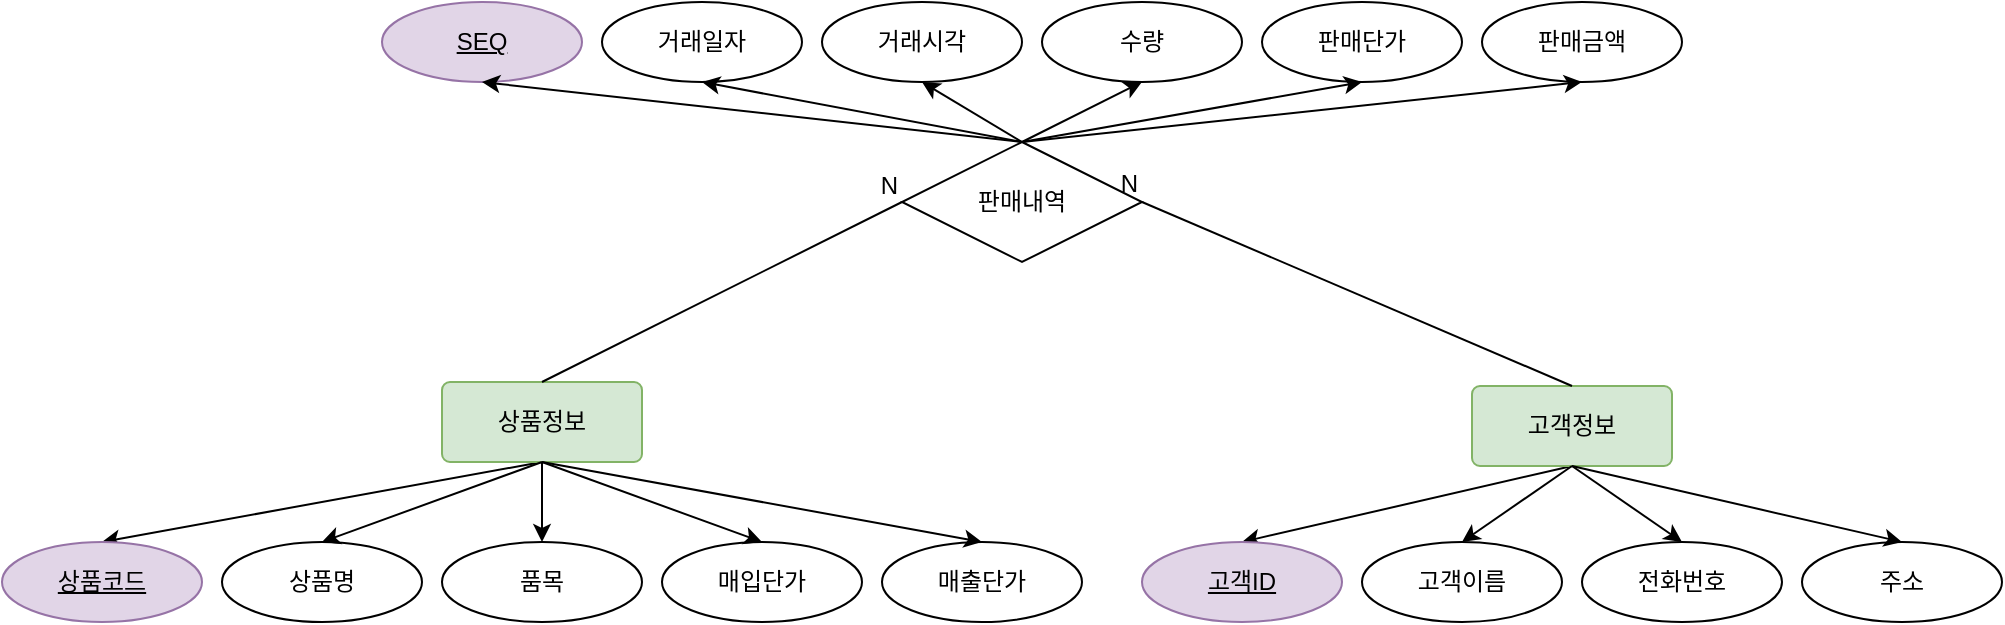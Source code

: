 <mxfile version="21.4.0" type="device">
  <diagram name="Page-1" id="5Zt_NkFfhDYSCGLa_Rtq">
    <mxGraphModel dx="1434" dy="756" grid="1" gridSize="10" guides="1" tooltips="1" connect="1" arrows="1" fold="1" page="1" pageScale="1" pageWidth="827" pageHeight="1169" math="0" shadow="0">
      <root>
        <mxCell id="0" />
        <mxCell id="1" parent="0" />
        <mxCell id="5adWnWENWzkSf7uFGZFs-7" style="rounded=0;orthogonalLoop=1;jettySize=auto;html=1;entryX=0.5;entryY=0;entryDx=0;entryDy=0;exitX=0.5;exitY=1;exitDx=0;exitDy=0;" edge="1" parent="1" source="5adWnWENWzkSf7uFGZFs-1" target="5adWnWENWzkSf7uFGZFs-2">
          <mxGeometry relative="1" as="geometry" />
        </mxCell>
        <mxCell id="5adWnWENWzkSf7uFGZFs-1" value="상품정보" style="rounded=1;arcSize=10;whiteSpace=wrap;html=1;align=center;fillColor=#d5e8d4;strokeColor=#82b366;" vertex="1" parent="1">
          <mxGeometry x="230" y="300" width="100" height="40" as="geometry" />
        </mxCell>
        <mxCell id="5adWnWENWzkSf7uFGZFs-2" value="상품코드" style="ellipse;whiteSpace=wrap;html=1;align=center;fontStyle=4;fillColor=#e1d5e7;strokeColor=#9673a6;" vertex="1" parent="1">
          <mxGeometry x="10" y="380" width="100" height="40" as="geometry" />
        </mxCell>
        <mxCell id="5adWnWENWzkSf7uFGZFs-3" value="상품명" style="ellipse;whiteSpace=wrap;html=1;align=center;" vertex="1" parent="1">
          <mxGeometry x="120" y="380" width="100" height="40" as="geometry" />
        </mxCell>
        <mxCell id="5adWnWENWzkSf7uFGZFs-4" value="품목" style="ellipse;whiteSpace=wrap;html=1;align=center;" vertex="1" parent="1">
          <mxGeometry x="230" y="380" width="100" height="40" as="geometry" />
        </mxCell>
        <mxCell id="5adWnWENWzkSf7uFGZFs-5" value="매입단가" style="ellipse;whiteSpace=wrap;html=1;align=center;" vertex="1" parent="1">
          <mxGeometry x="340" y="380" width="100" height="40" as="geometry" />
        </mxCell>
        <mxCell id="5adWnWENWzkSf7uFGZFs-6" value="매출단가" style="ellipse;whiteSpace=wrap;html=1;align=center;" vertex="1" parent="1">
          <mxGeometry x="450" y="380" width="100" height="40" as="geometry" />
        </mxCell>
        <mxCell id="5adWnWENWzkSf7uFGZFs-8" style="rounded=0;orthogonalLoop=1;jettySize=auto;html=1;entryX=0.5;entryY=0;entryDx=0;entryDy=0;exitX=0.5;exitY=1;exitDx=0;exitDy=0;" edge="1" parent="1" source="5adWnWENWzkSf7uFGZFs-1" target="5adWnWENWzkSf7uFGZFs-3">
          <mxGeometry relative="1" as="geometry">
            <mxPoint x="280" y="290" as="sourcePoint" />
            <mxPoint x="70" y="390" as="targetPoint" />
          </mxGeometry>
        </mxCell>
        <mxCell id="5adWnWENWzkSf7uFGZFs-9" style="rounded=0;orthogonalLoop=1;jettySize=auto;html=1;entryX=0.5;entryY=0;entryDx=0;entryDy=0;exitX=0.5;exitY=1;exitDx=0;exitDy=0;" edge="1" parent="1" source="5adWnWENWzkSf7uFGZFs-1" target="5adWnWENWzkSf7uFGZFs-4">
          <mxGeometry relative="1" as="geometry">
            <mxPoint x="280" y="290" as="sourcePoint" />
            <mxPoint x="180" y="390" as="targetPoint" />
          </mxGeometry>
        </mxCell>
        <mxCell id="5adWnWENWzkSf7uFGZFs-10" style="rounded=0;orthogonalLoop=1;jettySize=auto;html=1;entryX=0.5;entryY=0;entryDx=0;entryDy=0;exitX=0.5;exitY=1;exitDx=0;exitDy=0;" edge="1" parent="1" source="5adWnWENWzkSf7uFGZFs-1" target="5adWnWENWzkSf7uFGZFs-5">
          <mxGeometry relative="1" as="geometry">
            <mxPoint x="370" y="330" as="sourcePoint" />
            <mxPoint x="290" y="390" as="targetPoint" />
          </mxGeometry>
        </mxCell>
        <mxCell id="5adWnWENWzkSf7uFGZFs-11" style="rounded=0;orthogonalLoop=1;jettySize=auto;html=1;entryX=0.5;entryY=0;entryDx=0;entryDy=0;exitX=0.5;exitY=1;exitDx=0;exitDy=0;" edge="1" parent="1" source="5adWnWENWzkSf7uFGZFs-1" target="5adWnWENWzkSf7uFGZFs-6">
          <mxGeometry relative="1" as="geometry">
            <mxPoint x="280" y="290" as="sourcePoint" />
            <mxPoint x="400" y="390" as="targetPoint" />
          </mxGeometry>
        </mxCell>
        <mxCell id="5adWnWENWzkSf7uFGZFs-12" style="rounded=0;orthogonalLoop=1;jettySize=auto;html=1;entryX=0.5;entryY=0;entryDx=0;entryDy=0;exitX=0.5;exitY=1;exitDx=0;exitDy=0;" edge="1" source="5adWnWENWzkSf7uFGZFs-13" target="5adWnWENWzkSf7uFGZFs-14" parent="1">
          <mxGeometry relative="1" as="geometry" />
        </mxCell>
        <mxCell id="5adWnWENWzkSf7uFGZFs-13" value="고객정보" style="rounded=1;arcSize=10;whiteSpace=wrap;html=1;align=center;fillColor=#d5e8d4;strokeColor=#82b366;" vertex="1" parent="1">
          <mxGeometry x="745" y="302" width="100" height="40" as="geometry" />
        </mxCell>
        <mxCell id="5adWnWENWzkSf7uFGZFs-14" value="고객ID" style="ellipse;whiteSpace=wrap;html=1;align=center;fontStyle=4;fillColor=#e1d5e7;strokeColor=#9673a6;" vertex="1" parent="1">
          <mxGeometry x="580" y="380" width="100" height="40" as="geometry" />
        </mxCell>
        <mxCell id="5adWnWENWzkSf7uFGZFs-15" value="고객이름" style="ellipse;whiteSpace=wrap;html=1;align=center;" vertex="1" parent="1">
          <mxGeometry x="690" y="380" width="100" height="40" as="geometry" />
        </mxCell>
        <mxCell id="5adWnWENWzkSf7uFGZFs-16" value="전화번호" style="ellipse;whiteSpace=wrap;html=1;align=center;" vertex="1" parent="1">
          <mxGeometry x="800" y="380" width="100" height="40" as="geometry" />
        </mxCell>
        <mxCell id="5adWnWENWzkSf7uFGZFs-17" value="주소" style="ellipse;whiteSpace=wrap;html=1;align=center;" vertex="1" parent="1">
          <mxGeometry x="910" y="380" width="100" height="40" as="geometry" />
        </mxCell>
        <mxCell id="5adWnWENWzkSf7uFGZFs-19" style="rounded=0;orthogonalLoop=1;jettySize=auto;html=1;entryX=0.5;entryY=0;entryDx=0;entryDy=0;exitX=0.5;exitY=1;exitDx=0;exitDy=0;" edge="1" source="5adWnWENWzkSf7uFGZFs-13" target="5adWnWENWzkSf7uFGZFs-15" parent="1">
          <mxGeometry relative="1" as="geometry">
            <mxPoint x="850" y="290" as="sourcePoint" />
            <mxPoint x="640" y="390" as="targetPoint" />
          </mxGeometry>
        </mxCell>
        <mxCell id="5adWnWENWzkSf7uFGZFs-20" style="rounded=0;orthogonalLoop=1;jettySize=auto;html=1;entryX=0.5;entryY=0;entryDx=0;entryDy=0;exitX=0.5;exitY=1;exitDx=0;exitDy=0;" edge="1" source="5adWnWENWzkSf7uFGZFs-13" target="5adWnWENWzkSf7uFGZFs-16" parent="1">
          <mxGeometry relative="1" as="geometry">
            <mxPoint x="850" y="290" as="sourcePoint" />
            <mxPoint x="750" y="390" as="targetPoint" />
          </mxGeometry>
        </mxCell>
        <mxCell id="5adWnWENWzkSf7uFGZFs-21" style="rounded=0;orthogonalLoop=1;jettySize=auto;html=1;entryX=0.5;entryY=0;entryDx=0;entryDy=0;exitX=0.5;exitY=1;exitDx=0;exitDy=0;" edge="1" source="5adWnWENWzkSf7uFGZFs-13" target="5adWnWENWzkSf7uFGZFs-17" parent="1">
          <mxGeometry relative="1" as="geometry">
            <mxPoint x="940" y="330" as="sourcePoint" />
            <mxPoint x="860" y="390" as="targetPoint" />
          </mxGeometry>
        </mxCell>
        <mxCell id="5adWnWENWzkSf7uFGZFs-23" value="판매내역" style="shape=rhombus;perimeter=rhombusPerimeter;whiteSpace=wrap;html=1;align=center;" vertex="1" parent="1">
          <mxGeometry x="460" y="180" width="120" height="60" as="geometry" />
        </mxCell>
        <mxCell id="5adWnWENWzkSf7uFGZFs-25" value="" style="endArrow=none;html=1;rounded=0;exitX=0.5;exitY=0;exitDx=0;exitDy=0;entryX=1;entryY=0.5;entryDx=0;entryDy=0;" edge="1" parent="1" source="5adWnWENWzkSf7uFGZFs-13" target="5adWnWENWzkSf7uFGZFs-23">
          <mxGeometry relative="1" as="geometry">
            <mxPoint x="590" y="390" as="sourcePoint" />
            <mxPoint x="750" y="390" as="targetPoint" />
          </mxGeometry>
        </mxCell>
        <mxCell id="5adWnWENWzkSf7uFGZFs-26" value="N" style="resizable=0;html=1;whiteSpace=wrap;align=right;verticalAlign=bottom;" connectable="0" vertex="1" parent="5adWnWENWzkSf7uFGZFs-25">
          <mxGeometry x="1" relative="1" as="geometry" />
        </mxCell>
        <mxCell id="5adWnWENWzkSf7uFGZFs-27" value="" style="endArrow=none;html=1;rounded=0;exitX=0.5;exitY=0;exitDx=0;exitDy=0;entryX=0;entryY=0.5;entryDx=0;entryDy=0;" edge="1" parent="1" source="5adWnWENWzkSf7uFGZFs-1" target="5adWnWENWzkSf7uFGZFs-23">
          <mxGeometry relative="1" as="geometry">
            <mxPoint x="580" y="332" as="sourcePoint" />
            <mxPoint x="405" y="130" as="targetPoint" />
          </mxGeometry>
        </mxCell>
        <mxCell id="5adWnWENWzkSf7uFGZFs-28" value="N" style="resizable=0;html=1;whiteSpace=wrap;align=right;verticalAlign=bottom;" connectable="0" vertex="1" parent="5adWnWENWzkSf7uFGZFs-27">
          <mxGeometry x="1" relative="1" as="geometry" />
        </mxCell>
        <mxCell id="5adWnWENWzkSf7uFGZFs-29" value="거래일자" style="ellipse;whiteSpace=wrap;html=1;align=center;" vertex="1" parent="1">
          <mxGeometry x="310" y="110" width="100" height="40" as="geometry" />
        </mxCell>
        <mxCell id="5adWnWENWzkSf7uFGZFs-30" value="거래시각" style="ellipse;whiteSpace=wrap;html=1;align=center;" vertex="1" parent="1">
          <mxGeometry x="420" y="110" width="100" height="40" as="geometry" />
        </mxCell>
        <mxCell id="5adWnWENWzkSf7uFGZFs-31" value="수량" style="ellipse;whiteSpace=wrap;html=1;align=center;" vertex="1" parent="1">
          <mxGeometry x="530" y="110" width="100" height="40" as="geometry" />
        </mxCell>
        <mxCell id="5adWnWENWzkSf7uFGZFs-33" value="판매단가" style="ellipse;whiteSpace=wrap;html=1;align=center;" vertex="1" parent="1">
          <mxGeometry x="640" y="110" width="100" height="40" as="geometry" />
        </mxCell>
        <mxCell id="5adWnWENWzkSf7uFGZFs-34" value="판매금액" style="ellipse;whiteSpace=wrap;html=1;align=center;" vertex="1" parent="1">
          <mxGeometry x="750" y="110" width="100" height="40" as="geometry" />
        </mxCell>
        <mxCell id="5adWnWENWzkSf7uFGZFs-35" value="SEQ" style="ellipse;whiteSpace=wrap;html=1;align=center;fontStyle=4;fillColor=#e1d5e7;strokeColor=#9673a6;" vertex="1" parent="1">
          <mxGeometry x="200" y="110" width="100" height="40" as="geometry" />
        </mxCell>
        <mxCell id="5adWnWENWzkSf7uFGZFs-36" style="rounded=0;orthogonalLoop=1;jettySize=auto;html=1;entryX=0.5;entryY=1;entryDx=0;entryDy=0;exitX=0.5;exitY=0;exitDx=0;exitDy=0;" edge="1" parent="1" source="5adWnWENWzkSf7uFGZFs-23" target="5adWnWENWzkSf7uFGZFs-35">
          <mxGeometry relative="1" as="geometry">
            <mxPoint x="410" y="180" as="sourcePoint" />
            <mxPoint x="190" y="220" as="targetPoint" />
          </mxGeometry>
        </mxCell>
        <mxCell id="5adWnWENWzkSf7uFGZFs-37" style="rounded=0;orthogonalLoop=1;jettySize=auto;html=1;entryX=0.5;entryY=1;entryDx=0;entryDy=0;exitX=0.5;exitY=0;exitDx=0;exitDy=0;" edge="1" parent="1" source="5adWnWENWzkSf7uFGZFs-23" target="5adWnWENWzkSf7uFGZFs-29">
          <mxGeometry relative="1" as="geometry">
            <mxPoint x="530" y="190" as="sourcePoint" />
            <mxPoint x="210" y="160" as="targetPoint" />
          </mxGeometry>
        </mxCell>
        <mxCell id="5adWnWENWzkSf7uFGZFs-38" style="rounded=0;orthogonalLoop=1;jettySize=auto;html=1;entryX=0.5;entryY=1;entryDx=0;entryDy=0;exitX=0.5;exitY=0;exitDx=0;exitDy=0;" edge="1" parent="1" source="5adWnWENWzkSf7uFGZFs-23" target="5adWnWENWzkSf7uFGZFs-30">
          <mxGeometry relative="1" as="geometry">
            <mxPoint x="530" y="190" as="sourcePoint" />
            <mxPoint x="320" y="160" as="targetPoint" />
          </mxGeometry>
        </mxCell>
        <mxCell id="5adWnWENWzkSf7uFGZFs-39" style="rounded=0;orthogonalLoop=1;jettySize=auto;html=1;entryX=0.5;entryY=1;entryDx=0;entryDy=0;exitX=0.5;exitY=0;exitDx=0;exitDy=0;" edge="1" parent="1" source="5adWnWENWzkSf7uFGZFs-23" target="5adWnWENWzkSf7uFGZFs-31">
          <mxGeometry relative="1" as="geometry">
            <mxPoint x="520" y="170" as="sourcePoint" />
            <mxPoint x="430" y="160" as="targetPoint" />
          </mxGeometry>
        </mxCell>
        <mxCell id="5adWnWENWzkSf7uFGZFs-40" style="rounded=0;orthogonalLoop=1;jettySize=auto;html=1;entryX=0.5;entryY=1;entryDx=0;entryDy=0;exitX=0.5;exitY=0;exitDx=0;exitDy=0;" edge="1" parent="1" source="5adWnWENWzkSf7uFGZFs-23" target="5adWnWENWzkSf7uFGZFs-33">
          <mxGeometry relative="1" as="geometry">
            <mxPoint x="530" y="190" as="sourcePoint" />
            <mxPoint x="540" y="160" as="targetPoint" />
          </mxGeometry>
        </mxCell>
        <mxCell id="5adWnWENWzkSf7uFGZFs-41" style="rounded=0;orthogonalLoop=1;jettySize=auto;html=1;entryX=0.5;entryY=1;entryDx=0;entryDy=0;exitX=0.5;exitY=0;exitDx=0;exitDy=0;" edge="1" parent="1" source="5adWnWENWzkSf7uFGZFs-23" target="5adWnWENWzkSf7uFGZFs-34">
          <mxGeometry relative="1" as="geometry">
            <mxPoint x="530" y="190" as="sourcePoint" />
            <mxPoint x="650" y="160" as="targetPoint" />
          </mxGeometry>
        </mxCell>
      </root>
    </mxGraphModel>
  </diagram>
</mxfile>
